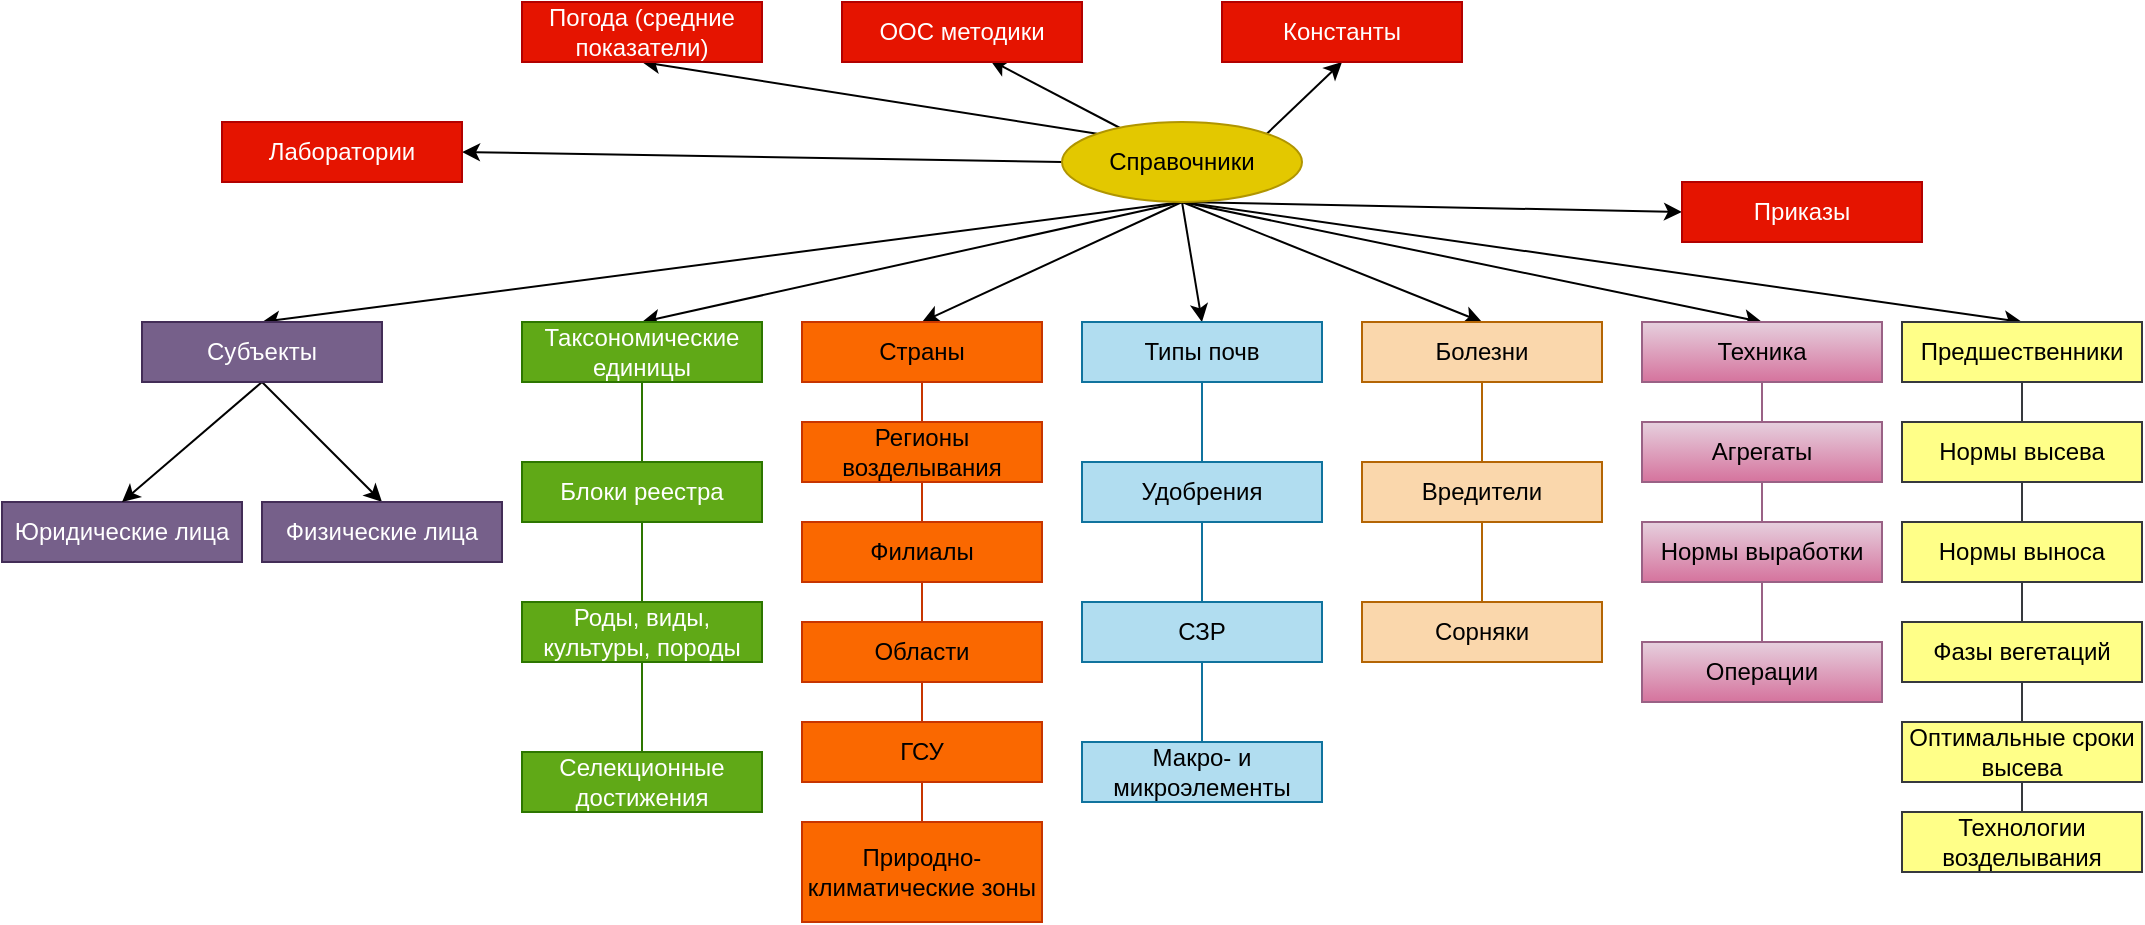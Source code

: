 <mxfile version="17.5.0" type="device"><diagram name="Page-1" id="42789a77-a242-8287-6e28-9cd8cfd52e62"><mxGraphModel dx="1080" dy="440" grid="1" gridSize="10" guides="1" tooltips="1" connect="1" arrows="1" fold="1" page="1" pageScale="1" pageWidth="1100" pageHeight="850" background="none" math="0" shadow="0"><root><mxCell id="0"/><mxCell id="1" parent="0"/><mxCell id="iSy46u1NhGdKX1Hv1jc0-5" style="rounded=0;orthogonalLoop=1;jettySize=auto;html=1;exitX=0.5;exitY=1;exitDx=0;exitDy=0;entryX=0.5;entryY=0;entryDx=0;entryDy=0;" edge="1" parent="1" source="iSy46u1NhGdKX1Hv1jc0-1" target="iSy46u1NhGdKX1Hv1jc0-3"><mxGeometry relative="1" as="geometry"/></mxCell><mxCell id="iSy46u1NhGdKX1Hv1jc0-12" style="edgeStyle=none;rounded=0;orthogonalLoop=1;jettySize=auto;html=1;exitX=0.5;exitY=1;exitDx=0;exitDy=0;entryX=0.5;entryY=0;entryDx=0;entryDy=0;" edge="1" parent="1" source="iSy46u1NhGdKX1Hv1jc0-1" target="iSy46u1NhGdKX1Hv1jc0-8"><mxGeometry relative="1" as="geometry"/></mxCell><mxCell id="iSy46u1NhGdKX1Hv1jc0-32" style="edgeStyle=none;rounded=0;orthogonalLoop=1;jettySize=auto;html=1;exitX=0.5;exitY=1;exitDx=0;exitDy=0;entryX=0.5;entryY=0;entryDx=0;entryDy=0;" edge="1" parent="1" source="iSy46u1NhGdKX1Hv1jc0-1" target="iSy46u1NhGdKX1Hv1jc0-22"><mxGeometry relative="1" as="geometry"/></mxCell><mxCell id="iSy46u1NhGdKX1Hv1jc0-52" style="edgeStyle=none;rounded=0;orthogonalLoop=1;jettySize=auto;html=1;exitX=0.5;exitY=1;exitDx=0;exitDy=0;" edge="1" parent="1" source="iSy46u1NhGdKX1Hv1jc0-1"><mxGeometry relative="1" as="geometry"><mxPoint x="610" y="180" as="targetPoint"/></mxGeometry></mxCell><mxCell id="iSy46u1NhGdKX1Hv1jc0-53" style="edgeStyle=none;rounded=0;orthogonalLoop=1;jettySize=auto;html=1;exitX=0.5;exitY=1;exitDx=0;exitDy=0;entryX=0.5;entryY=0;entryDx=0;entryDy=0;" edge="1" parent="1" source="iSy46u1NhGdKX1Hv1jc0-1" target="iSy46u1NhGdKX1Hv1jc0-40"><mxGeometry relative="1" as="geometry"/></mxCell><mxCell id="iSy46u1NhGdKX1Hv1jc0-54" style="edgeStyle=none;rounded=0;orthogonalLoop=1;jettySize=auto;html=1;exitX=0.5;exitY=1;exitDx=0;exitDy=0;entryX=0.5;entryY=0;entryDx=0;entryDy=0;" edge="1" parent="1" source="iSy46u1NhGdKX1Hv1jc0-1" target="iSy46u1NhGdKX1Hv1jc0-47"><mxGeometry relative="1" as="geometry"/></mxCell><mxCell id="iSy46u1NhGdKX1Hv1jc0-65" style="edgeStyle=none;rounded=0;orthogonalLoop=1;jettySize=auto;html=1;exitX=0.5;exitY=1;exitDx=0;exitDy=0;entryX=0.5;entryY=0;entryDx=0;entryDy=0;" edge="1" parent="1" source="iSy46u1NhGdKX1Hv1jc0-1" target="iSy46u1NhGdKX1Hv1jc0-60"><mxGeometry relative="1" as="geometry"/></mxCell><mxCell id="iSy46u1NhGdKX1Hv1jc0-67" style="edgeStyle=none;rounded=0;orthogonalLoop=1;jettySize=auto;html=1;exitX=0.5;exitY=1;exitDx=0;exitDy=0;entryX=0;entryY=0.5;entryDx=0;entryDy=0;" edge="1" parent="1" source="iSy46u1NhGdKX1Hv1jc0-1" target="iSy46u1NhGdKX1Hv1jc0-66"><mxGeometry relative="1" as="geometry"/></mxCell><mxCell id="iSy46u1NhGdKX1Hv1jc0-85" style="edgeStyle=none;rounded=0;orthogonalLoop=1;jettySize=auto;html=1;exitX=0;exitY=0.5;exitDx=0;exitDy=0;entryX=1;entryY=0.5;entryDx=0;entryDy=0;" edge="1" parent="1" source="iSy46u1NhGdKX1Hv1jc0-1" target="iSy46u1NhGdKX1Hv1jc0-82"><mxGeometry relative="1" as="geometry"/></mxCell><mxCell id="iSy46u1NhGdKX1Hv1jc0-86" style="edgeStyle=none;rounded=0;orthogonalLoop=1;jettySize=auto;html=1;exitX=0;exitY=0;exitDx=0;exitDy=0;entryX=0.5;entryY=1;entryDx=0;entryDy=0;" edge="1" parent="1" source="iSy46u1NhGdKX1Hv1jc0-1" target="iSy46u1NhGdKX1Hv1jc0-83"><mxGeometry relative="1" as="geometry"/></mxCell><mxCell id="iSy46u1NhGdKX1Hv1jc0-87" style="edgeStyle=none;rounded=0;orthogonalLoop=1;jettySize=auto;html=1;exitX=0.242;exitY=0.075;exitDx=0;exitDy=0;entryX=0.617;entryY=0.967;entryDx=0;entryDy=0;entryPerimeter=0;exitPerimeter=0;" edge="1" parent="1" source="iSy46u1NhGdKX1Hv1jc0-1" target="iSy46u1NhGdKX1Hv1jc0-84"><mxGeometry relative="1" as="geometry"/></mxCell><mxCell id="iSy46u1NhGdKX1Hv1jc0-89" style="edgeStyle=none;rounded=0;orthogonalLoop=1;jettySize=auto;html=1;exitX=1;exitY=0;exitDx=0;exitDy=0;entryX=0.5;entryY=1;entryDx=0;entryDy=0;" edge="1" parent="1" source="iSy46u1NhGdKX1Hv1jc0-1" target="iSy46u1NhGdKX1Hv1jc0-88"><mxGeometry relative="1" as="geometry"/></mxCell><mxCell id="iSy46u1NhGdKX1Hv1jc0-1" value="Справочники" style="ellipse;whiteSpace=wrap;html=1;fillColor=#e3c800;fontColor=#000000;strokeColor=#B09500;" vertex="1" parent="1"><mxGeometry x="540" y="80" width="120" height="40" as="geometry"/></mxCell><mxCell id="iSy46u1NhGdKX1Hv1jc0-2" value="Юридические лица" style="rounded=0;whiteSpace=wrap;html=1;fillColor=#76608a;fontColor=#ffffff;strokeColor=#432D57;" vertex="1" parent="1"><mxGeometry x="10" y="270" width="120" height="30" as="geometry"/></mxCell><mxCell id="iSy46u1NhGdKX1Hv1jc0-6" style="edgeStyle=none;rounded=0;orthogonalLoop=1;jettySize=auto;html=1;exitX=0.5;exitY=1;exitDx=0;exitDy=0;entryX=0.5;entryY=0;entryDx=0;entryDy=0;" edge="1" parent="1" source="iSy46u1NhGdKX1Hv1jc0-3" target="iSy46u1NhGdKX1Hv1jc0-2"><mxGeometry relative="1" as="geometry"/></mxCell><mxCell id="iSy46u1NhGdKX1Hv1jc0-7" style="edgeStyle=none;rounded=0;orthogonalLoop=1;jettySize=auto;html=1;exitX=0.5;exitY=1;exitDx=0;exitDy=0;entryX=0.5;entryY=0;entryDx=0;entryDy=0;" edge="1" parent="1" source="iSy46u1NhGdKX1Hv1jc0-3" target="iSy46u1NhGdKX1Hv1jc0-4"><mxGeometry relative="1" as="geometry"/></mxCell><mxCell id="iSy46u1NhGdKX1Hv1jc0-3" value="Субъекты" style="rounded=0;whiteSpace=wrap;html=1;fillColor=#76608a;fontColor=#ffffff;strokeColor=#432D57;" vertex="1" parent="1"><mxGeometry x="80" y="180" width="120" height="30" as="geometry"/></mxCell><mxCell id="iSy46u1NhGdKX1Hv1jc0-4" value="Физические лица" style="rounded=0;whiteSpace=wrap;html=1;fillColor=#76608a;fontColor=#ffffff;strokeColor=#432D57;" vertex="1" parent="1"><mxGeometry x="140" y="270" width="120" height="30" as="geometry"/></mxCell><mxCell id="iSy46u1NhGdKX1Hv1jc0-8" value="Таксономические единицы" style="rounded=0;whiteSpace=wrap;html=1;fillColor=#60a917;strokeColor=#2D7600;fontColor=#ffffff;" vertex="1" parent="1"><mxGeometry x="270" y="180" width="120" height="30" as="geometry"/></mxCell><mxCell id="iSy46u1NhGdKX1Hv1jc0-9" value="Блоки реестра" style="rounded=0;whiteSpace=wrap;html=1;fillColor=#60a917;strokeColor=#2D7600;fontColor=#ffffff;" vertex="1" parent="1"><mxGeometry x="270" y="250" width="120" height="30" as="geometry"/></mxCell><mxCell id="iSy46u1NhGdKX1Hv1jc0-10" value="Роды, виды, культуры, породы" style="rounded=0;whiteSpace=wrap;html=1;fillColor=#60a917;strokeColor=#2D7600;fontColor=#ffffff;" vertex="1" parent="1"><mxGeometry x="270" y="320" width="120" height="30" as="geometry"/></mxCell><mxCell id="iSy46u1NhGdKX1Hv1jc0-11" value="Селекционные достижения" style="rounded=0;whiteSpace=wrap;html=1;fillColor=#60a917;strokeColor=#2D7600;fontColor=#ffffff;" vertex="1" parent="1"><mxGeometry x="270" y="395" width="120" height="30" as="geometry"/></mxCell><mxCell id="iSy46u1NhGdKX1Hv1jc0-14" value="" style="endArrow=none;html=1;rounded=0;exitX=0.5;exitY=0;exitDx=0;exitDy=0;entryX=0.5;entryY=1;entryDx=0;entryDy=0;fillColor=#60a917;strokeColor=#2D7600;" edge="1" parent="1" source="iSy46u1NhGdKX1Hv1jc0-10" target="iSy46u1NhGdKX1Hv1jc0-9"><mxGeometry width="50" height="50" relative="1" as="geometry"><mxPoint x="350" y="310" as="sourcePoint"/><mxPoint x="330" y="290" as="targetPoint"/></mxGeometry></mxCell><mxCell id="iSy46u1NhGdKX1Hv1jc0-17" value="" style="endArrow=none;html=1;rounded=0;entryX=0.5;entryY=1;entryDx=0;entryDy=0;exitX=0.5;exitY=0;exitDx=0;exitDy=0;fillColor=#60a917;strokeColor=#2D7600;" edge="1" parent="1" source="iSy46u1NhGdKX1Hv1jc0-9" target="iSy46u1NhGdKX1Hv1jc0-8"><mxGeometry width="50" height="50" relative="1" as="geometry"><mxPoint x="350" y="310" as="sourcePoint"/><mxPoint x="400" y="260" as="targetPoint"/></mxGeometry></mxCell><mxCell id="iSy46u1NhGdKX1Hv1jc0-19" value="" style="endArrow=none;html=1;rounded=0;exitX=0.5;exitY=1;exitDx=0;exitDy=0;fillColor=#60a917;strokeColor=#2D7600;" edge="1" parent="1" source="iSy46u1NhGdKX1Hv1jc0-10" target="iSy46u1NhGdKX1Hv1jc0-11"><mxGeometry width="50" height="50" relative="1" as="geometry"><mxPoint x="350" y="310" as="sourcePoint"/><mxPoint x="400" y="260" as="targetPoint"/></mxGeometry></mxCell><mxCell id="iSy46u1NhGdKX1Hv1jc0-22" value="Страны" style="rounded=0;whiteSpace=wrap;html=1;fillColor=#fa6800;strokeColor=#C73500;fontColor=#000000;" vertex="1" parent="1"><mxGeometry x="410" y="180" width="120" height="30" as="geometry"/></mxCell><mxCell id="iSy46u1NhGdKX1Hv1jc0-23" value="Регионы возделывания" style="rounded=0;whiteSpace=wrap;html=1;fillColor=#fa6800;strokeColor=#C73500;fontColor=#000000;" vertex="1" parent="1"><mxGeometry x="410" y="230" width="120" height="30" as="geometry"/></mxCell><mxCell id="iSy46u1NhGdKX1Hv1jc0-24" value="Филиалы" style="rounded=0;whiteSpace=wrap;html=1;fillColor=#fa6800;strokeColor=#C73500;fontColor=#000000;" vertex="1" parent="1"><mxGeometry x="410" y="280" width="120" height="30" as="geometry"/></mxCell><mxCell id="iSy46u1NhGdKX1Hv1jc0-25" value="Области" style="rounded=0;whiteSpace=wrap;html=1;fillColor=#fa6800;strokeColor=#C73500;fontColor=#000000;" vertex="1" parent="1"><mxGeometry x="410" y="330" width="120" height="30" as="geometry"/></mxCell><mxCell id="iSy46u1NhGdKX1Hv1jc0-26" value="" style="endArrow=none;html=1;rounded=0;exitX=0.5;exitY=0;exitDx=0;exitDy=0;entryX=0.5;entryY=1;entryDx=0;entryDy=0;fillColor=#fa6800;strokeColor=#C73500;" edge="1" parent="1" source="iSy46u1NhGdKX1Hv1jc0-24" target="iSy46u1NhGdKX1Hv1jc0-23"><mxGeometry width="50" height="50" relative="1" as="geometry"><mxPoint x="490" y="310" as="sourcePoint"/><mxPoint x="470" y="290" as="targetPoint"/></mxGeometry></mxCell><mxCell id="iSy46u1NhGdKX1Hv1jc0-27" value="" style="endArrow=none;html=1;rounded=0;entryX=0.5;entryY=1;entryDx=0;entryDy=0;exitX=0.5;exitY=0;exitDx=0;exitDy=0;fillColor=#fa6800;strokeColor=#C73500;" edge="1" parent="1" source="iSy46u1NhGdKX1Hv1jc0-23" target="iSy46u1NhGdKX1Hv1jc0-22"><mxGeometry width="50" height="50" relative="1" as="geometry"><mxPoint x="490" y="310" as="sourcePoint"/><mxPoint x="540" y="260" as="targetPoint"/></mxGeometry></mxCell><mxCell id="iSy46u1NhGdKX1Hv1jc0-28" value="" style="endArrow=none;html=1;rounded=0;exitX=0.5;exitY=1;exitDx=0;exitDy=0;fillColor=#fa6800;strokeColor=#C73500;" edge="1" parent="1" source="iSy46u1NhGdKX1Hv1jc0-24" target="iSy46u1NhGdKX1Hv1jc0-25"><mxGeometry width="50" height="50" relative="1" as="geometry"><mxPoint x="490" y="310" as="sourcePoint"/><mxPoint x="540" y="260" as="targetPoint"/></mxGeometry></mxCell><mxCell id="iSy46u1NhGdKX1Hv1jc0-29" value="&lt;div&gt;ГСУ&lt;/div&gt;" style="rounded=0;whiteSpace=wrap;html=1;fillColor=#fa6800;strokeColor=#C73500;fontColor=#000000;" vertex="1" parent="1"><mxGeometry x="410" y="380" width="120" height="30" as="geometry"/></mxCell><mxCell id="iSy46u1NhGdKX1Hv1jc0-31" value="" style="endArrow=none;html=1;rounded=0;exitX=0.5;exitY=0;exitDx=0;exitDy=0;fillColor=#fa6800;strokeColor=#C73500;entryX=0.5;entryY=1;entryDx=0;entryDy=0;" edge="1" parent="1" source="iSy46u1NhGdKX1Hv1jc0-29" target="iSy46u1NhGdKX1Hv1jc0-25"><mxGeometry width="50" height="50" relative="1" as="geometry"><mxPoint x="480" y="360" as="sourcePoint"/><mxPoint x="480" y="420" as="targetPoint"/></mxGeometry></mxCell><mxCell id="iSy46u1NhGdKX1Hv1jc0-33" value="Типы почв" style="rounded=0;whiteSpace=wrap;html=1;fillColor=#b1ddf0;strokeColor=#10739e;" vertex="1" parent="1"><mxGeometry x="550" y="180" width="120" height="30" as="geometry"/></mxCell><mxCell id="iSy46u1NhGdKX1Hv1jc0-34" value="Удобрения" style="rounded=0;whiteSpace=wrap;html=1;fillColor=#b1ddf0;strokeColor=#10739e;" vertex="1" parent="1"><mxGeometry x="550" y="250" width="120" height="30" as="geometry"/></mxCell><mxCell id="iSy46u1NhGdKX1Hv1jc0-35" value="СЗР" style="rounded=0;whiteSpace=wrap;html=1;fillColor=#b1ddf0;strokeColor=#10739e;" vertex="1" parent="1"><mxGeometry x="550" y="320" width="120" height="30" as="geometry"/></mxCell><mxCell id="iSy46u1NhGdKX1Hv1jc0-37" value="" style="endArrow=none;html=1;rounded=0;exitX=0.5;exitY=0;exitDx=0;exitDy=0;entryX=0.5;entryY=1;entryDx=0;entryDy=0;fillColor=#b1ddf0;strokeColor=#10739e;" edge="1" parent="1" source="iSy46u1NhGdKX1Hv1jc0-35" target="iSy46u1NhGdKX1Hv1jc0-34"><mxGeometry width="50" height="50" relative="1" as="geometry"><mxPoint x="630" y="310" as="sourcePoint"/><mxPoint x="610" y="290" as="targetPoint"/></mxGeometry></mxCell><mxCell id="iSy46u1NhGdKX1Hv1jc0-38" value="" style="endArrow=none;html=1;rounded=0;entryX=0.5;entryY=1;entryDx=0;entryDy=0;exitX=0.5;exitY=0;exitDx=0;exitDy=0;fillColor=#b1ddf0;strokeColor=#10739e;" edge="1" parent="1" source="iSy46u1NhGdKX1Hv1jc0-34" target="iSy46u1NhGdKX1Hv1jc0-33"><mxGeometry width="50" height="50" relative="1" as="geometry"><mxPoint x="630" y="310" as="sourcePoint"/><mxPoint x="680" y="260" as="targetPoint"/></mxGeometry></mxCell><mxCell id="iSy46u1NhGdKX1Hv1jc0-40" value="Болезни" style="rounded=0;whiteSpace=wrap;html=1;fillColor=#fad7ac;strokeColor=#b46504;" vertex="1" parent="1"><mxGeometry x="690" y="180" width="120" height="30" as="geometry"/></mxCell><mxCell id="iSy46u1NhGdKX1Hv1jc0-41" value="Вредители" style="rounded=0;whiteSpace=wrap;html=1;fillColor=#fad7ac;strokeColor=#b46504;" vertex="1" parent="1"><mxGeometry x="690" y="250" width="120" height="30" as="geometry"/></mxCell><mxCell id="iSy46u1NhGdKX1Hv1jc0-42" value="Сорняки" style="rounded=0;whiteSpace=wrap;html=1;fillColor=#fad7ac;strokeColor=#b46504;" vertex="1" parent="1"><mxGeometry x="690" y="320" width="120" height="30" as="geometry"/></mxCell><mxCell id="iSy46u1NhGdKX1Hv1jc0-44" value="" style="endArrow=none;html=1;rounded=0;exitX=0.5;exitY=0;exitDx=0;exitDy=0;entryX=0.5;entryY=1;entryDx=0;entryDy=0;fillColor=#fad7ac;strokeColor=#b46504;" edge="1" parent="1" source="iSy46u1NhGdKX1Hv1jc0-42" target="iSy46u1NhGdKX1Hv1jc0-41"><mxGeometry width="50" height="50" relative="1" as="geometry"><mxPoint x="770" y="310" as="sourcePoint"/><mxPoint x="750" y="290" as="targetPoint"/></mxGeometry></mxCell><mxCell id="iSy46u1NhGdKX1Hv1jc0-45" value="" style="endArrow=none;html=1;rounded=0;entryX=0.5;entryY=1;entryDx=0;entryDy=0;exitX=0.5;exitY=0;exitDx=0;exitDy=0;fillColor=#fad7ac;strokeColor=#b46504;" edge="1" parent="1" source="iSy46u1NhGdKX1Hv1jc0-41" target="iSy46u1NhGdKX1Hv1jc0-40"><mxGeometry width="50" height="50" relative="1" as="geometry"><mxPoint x="770" y="310" as="sourcePoint"/><mxPoint x="820" y="260" as="targetPoint"/></mxGeometry></mxCell><mxCell id="iSy46u1NhGdKX1Hv1jc0-47" value="Техника" style="rounded=0;whiteSpace=wrap;html=1;fillColor=#e6d0de;strokeColor=#996185;gradientColor=#d5739d;" vertex="1" parent="1"><mxGeometry x="830" y="180" width="120" height="30" as="geometry"/></mxCell><mxCell id="iSy46u1NhGdKX1Hv1jc0-48" value="Агрегаты" style="rounded=0;whiteSpace=wrap;html=1;fillColor=#e6d0de;strokeColor=#996185;gradientColor=#d5739d;" vertex="1" parent="1"><mxGeometry x="830" y="230" width="120" height="30" as="geometry"/></mxCell><mxCell id="iSy46u1NhGdKX1Hv1jc0-49" value="Нормы выработки" style="rounded=0;whiteSpace=wrap;html=1;fillColor=#e6d0de;strokeColor=#996185;gradientColor=#d5739d;" vertex="1" parent="1"><mxGeometry x="830" y="280" width="120" height="30" as="geometry"/></mxCell><mxCell id="iSy46u1NhGdKX1Hv1jc0-50" value="" style="endArrow=none;html=1;rounded=0;exitX=0.5;exitY=0;exitDx=0;exitDy=0;entryX=0.5;entryY=1;entryDx=0;entryDy=0;fillColor=#e6d0de;gradientColor=#d5739d;strokeColor=#996185;" edge="1" parent="1" source="iSy46u1NhGdKX1Hv1jc0-49" target="iSy46u1NhGdKX1Hv1jc0-48"><mxGeometry width="50" height="50" relative="1" as="geometry"><mxPoint x="910" y="310" as="sourcePoint"/><mxPoint x="890" y="290" as="targetPoint"/></mxGeometry></mxCell><mxCell id="iSy46u1NhGdKX1Hv1jc0-51" value="" style="endArrow=none;html=1;rounded=0;entryX=0.5;entryY=1;entryDx=0;entryDy=0;exitX=0.5;exitY=0;exitDx=0;exitDy=0;fillColor=#e6d0de;gradientColor=#d5739d;strokeColor=#996185;" edge="1" parent="1" source="iSy46u1NhGdKX1Hv1jc0-48" target="iSy46u1NhGdKX1Hv1jc0-47"><mxGeometry width="50" height="50" relative="1" as="geometry"><mxPoint x="910" y="310" as="sourcePoint"/><mxPoint x="960" y="260" as="targetPoint"/></mxGeometry></mxCell><mxCell id="iSy46u1NhGdKX1Hv1jc0-58" value="Природно-климатические зоны" style="rounded=0;whiteSpace=wrap;html=1;fillColor=#fa6800;strokeColor=#C73500;fontColor=#000000;" vertex="1" parent="1"><mxGeometry x="410" y="430" width="120" height="50" as="geometry"/></mxCell><mxCell id="iSy46u1NhGdKX1Hv1jc0-59" value="" style="endArrow=none;html=1;rounded=0;exitX=0.5;exitY=0;exitDx=0;exitDy=0;fillColor=#fa6800;strokeColor=#C73500;entryX=0.5;entryY=1;entryDx=0;entryDy=0;" edge="1" parent="1" source="iSy46u1NhGdKX1Hv1jc0-58" target="iSy46u1NhGdKX1Hv1jc0-29"><mxGeometry width="50" height="50" relative="1" as="geometry"><mxPoint x="480" y="410" as="sourcePoint"/><mxPoint x="470" y="475" as="targetPoint"/></mxGeometry></mxCell><mxCell id="iSy46u1NhGdKX1Hv1jc0-60" value="Предшественники" style="rounded=0;whiteSpace=wrap;html=1;fillColor=#ffff88;strokeColor=#36393d;" vertex="1" parent="1"><mxGeometry x="960" y="180" width="120" height="30" as="geometry"/></mxCell><mxCell id="iSy46u1NhGdKX1Hv1jc0-61" value="Нормы высева" style="rounded=0;whiteSpace=wrap;html=1;fillColor=#ffff88;strokeColor=#36393d;" vertex="1" parent="1"><mxGeometry x="960" y="230" width="120" height="30" as="geometry"/></mxCell><mxCell id="iSy46u1NhGdKX1Hv1jc0-64" value="" style="endArrow=none;html=1;rounded=0;entryX=0.5;entryY=1;entryDx=0;entryDy=0;exitX=0.5;exitY=0;exitDx=0;exitDy=0;fillColor=#ffff88;strokeColor=#36393d;" edge="1" parent="1" source="iSy46u1NhGdKX1Hv1jc0-61" target="iSy46u1NhGdKX1Hv1jc0-60"><mxGeometry width="50" height="50" relative="1" as="geometry"><mxPoint x="1040" y="310" as="sourcePoint"/><mxPoint x="1090" y="260" as="targetPoint"/></mxGeometry></mxCell><mxCell id="iSy46u1NhGdKX1Hv1jc0-66" value="Приказы" style="rounded=0;whiteSpace=wrap;html=1;fillColor=#e51400;strokeColor=#B20000;fontColor=#ffffff;" vertex="1" parent="1"><mxGeometry x="850" y="110" width="120" height="30" as="geometry"/></mxCell><mxCell id="iSy46u1NhGdKX1Hv1jc0-68" value="Нормы выноса" style="rounded=0;whiteSpace=wrap;html=1;fillColor=#ffff88;strokeColor=#36393d;" vertex="1" parent="1"><mxGeometry x="960" y="280" width="120" height="30" as="geometry"/></mxCell><mxCell id="iSy46u1NhGdKX1Hv1jc0-69" value="" style="endArrow=none;html=1;rounded=0;entryX=0.5;entryY=1;entryDx=0;entryDy=0;exitX=0.5;exitY=0;exitDx=0;exitDy=0;fillColor=#ffff88;strokeColor=#36393d;" edge="1" parent="1" source="iSy46u1NhGdKX1Hv1jc0-68" target="iSy46u1NhGdKX1Hv1jc0-61"><mxGeometry width="50" height="50" relative="1" as="geometry"><mxPoint x="1030" y="260" as="sourcePoint"/><mxPoint x="1030" y="220" as="targetPoint"/></mxGeometry></mxCell><mxCell id="iSy46u1NhGdKX1Hv1jc0-70" value="Фазы вегетаций" style="rounded=0;whiteSpace=wrap;html=1;fillColor=#ffff88;strokeColor=#36393d;" vertex="1" parent="1"><mxGeometry x="960" y="330" width="120" height="30" as="geometry"/></mxCell><mxCell id="iSy46u1NhGdKX1Hv1jc0-71" value="" style="endArrow=none;html=1;rounded=0;entryX=0.5;entryY=1;entryDx=0;entryDy=0;exitX=0.5;exitY=0;exitDx=0;exitDy=0;fillColor=#ffff88;strokeColor=#36393d;" edge="1" parent="1" source="iSy46u1NhGdKX1Hv1jc0-70" target="iSy46u1NhGdKX1Hv1jc0-68"><mxGeometry width="50" height="50" relative="1" as="geometry"><mxPoint x="1030" y="330" as="sourcePoint"/><mxPoint x="1030" y="290" as="targetPoint"/></mxGeometry></mxCell><mxCell id="iSy46u1NhGdKX1Hv1jc0-72" value="Оптимальные сроки высева" style="rounded=0;whiteSpace=wrap;html=1;fillColor=#ffff88;strokeColor=#36393d;" vertex="1" parent="1"><mxGeometry x="960" y="380" width="120" height="30" as="geometry"/></mxCell><mxCell id="iSy46u1NhGdKX1Hv1jc0-73" value="" style="endArrow=none;html=1;rounded=0;entryX=0.5;entryY=1;entryDx=0;entryDy=0;exitX=0.5;exitY=0;exitDx=0;exitDy=0;fillColor=#ffff88;strokeColor=#36393d;" edge="1" parent="1" source="iSy46u1NhGdKX1Hv1jc0-72" target="iSy46u1NhGdKX1Hv1jc0-70"><mxGeometry width="50" height="50" relative="1" as="geometry"><mxPoint x="1030" y="340" as="sourcePoint"/><mxPoint x="1030" y="320" as="targetPoint"/></mxGeometry></mxCell><mxCell id="iSy46u1NhGdKX1Hv1jc0-77" value="Операции" style="rounded=0;whiteSpace=wrap;html=1;fillColor=#e6d0de;strokeColor=#996185;gradientColor=#d5739d;" vertex="1" parent="1"><mxGeometry x="830" y="340" width="120" height="30" as="geometry"/></mxCell><mxCell id="iSy46u1NhGdKX1Hv1jc0-78" value="" style="endArrow=none;html=1;rounded=0;exitX=0.5;exitY=0;exitDx=0;exitDy=0;fillColor=#e6d0de;gradientColor=#d5739d;strokeColor=#996185;entryX=0.5;entryY=1;entryDx=0;entryDy=0;" edge="1" parent="1" source="iSy46u1NhGdKX1Hv1jc0-77" target="iSy46u1NhGdKX1Hv1jc0-49"><mxGeometry width="50" height="50" relative="1" as="geometry"><mxPoint x="910" y="370" as="sourcePoint"/><mxPoint x="890" y="350" as="targetPoint"/></mxGeometry></mxCell><mxCell id="iSy46u1NhGdKX1Hv1jc0-79" style="edgeStyle=none;rounded=0;orthogonalLoop=1;jettySize=auto;html=1;exitX=0.5;exitY=1;exitDx=0;exitDy=0;" edge="1" parent="1" source="iSy46u1NhGdKX1Hv1jc0-77" target="iSy46u1NhGdKX1Hv1jc0-77"><mxGeometry relative="1" as="geometry"/></mxCell><mxCell id="iSy46u1NhGdKX1Hv1jc0-80" value="Макро- и микроэлементы" style="rounded=0;whiteSpace=wrap;html=1;fillColor=#b1ddf0;strokeColor=#10739e;" vertex="1" parent="1"><mxGeometry x="550" y="390" width="120" height="30" as="geometry"/></mxCell><mxCell id="iSy46u1NhGdKX1Hv1jc0-81" value="" style="endArrow=none;html=1;rounded=0;exitX=0.5;exitY=0;exitDx=0;exitDy=0;entryX=0.5;entryY=1;entryDx=0;entryDy=0;fillColor=#b1ddf0;strokeColor=#10739e;" edge="1" parent="1" source="iSy46u1NhGdKX1Hv1jc0-80" target="iSy46u1NhGdKX1Hv1jc0-35"><mxGeometry width="50" height="50" relative="1" as="geometry"><mxPoint x="630" y="400" as="sourcePoint"/><mxPoint x="610" y="370" as="targetPoint"/></mxGeometry></mxCell><mxCell id="iSy46u1NhGdKX1Hv1jc0-82" value="Лаборатории" style="rounded=0;whiteSpace=wrap;html=1;fillColor=#e51400;strokeColor=#B20000;fontColor=#ffffff;" vertex="1" parent="1"><mxGeometry x="120" y="80" width="120" height="30" as="geometry"/></mxCell><mxCell id="iSy46u1NhGdKX1Hv1jc0-83" value="Погода (средние показатели)" style="rounded=0;whiteSpace=wrap;html=1;fillColor=#e51400;strokeColor=#B20000;fontColor=#ffffff;" vertex="1" parent="1"><mxGeometry x="270" y="20" width="120" height="30" as="geometry"/></mxCell><mxCell id="iSy46u1NhGdKX1Hv1jc0-84" value="ООС методики" style="rounded=0;whiteSpace=wrap;html=1;fillColor=#e51400;strokeColor=#B20000;fontColor=#ffffff;" vertex="1" parent="1"><mxGeometry x="430" y="20" width="120" height="30" as="geometry"/></mxCell><mxCell id="iSy46u1NhGdKX1Hv1jc0-88" value="Константы" style="rounded=0;whiteSpace=wrap;html=1;fillColor=#e51400;strokeColor=#B20000;fontColor=#ffffff;" vertex="1" parent="1"><mxGeometry x="620" y="20" width="120" height="30" as="geometry"/></mxCell><mxCell id="iSy46u1NhGdKX1Hv1jc0-90" value="Технологии возделывания" style="rounded=0;whiteSpace=wrap;html=1;fillColor=#ffff88;strokeColor=#36393d;" vertex="1" parent="1"><mxGeometry x="960" y="425" width="120" height="30" as="geometry"/></mxCell><mxCell id="iSy46u1NhGdKX1Hv1jc0-91" value="" style="endArrow=none;html=1;rounded=0;entryX=0.5;entryY=0;entryDx=0;entryDy=0;fillColor=#ffff88;strokeColor=#36393d;exitX=0.5;exitY=1;exitDx=0;exitDy=0;" edge="1" parent="1" source="iSy46u1NhGdKX1Hv1jc0-72" target="iSy46u1NhGdKX1Hv1jc0-90"><mxGeometry width="50" height="50" relative="1" as="geometry"><mxPoint x="980" y="520" as="sourcePoint"/><mxPoint x="1010" y="440" as="targetPoint"/></mxGeometry></mxCell></root></mxGraphModel></diagram></mxfile>